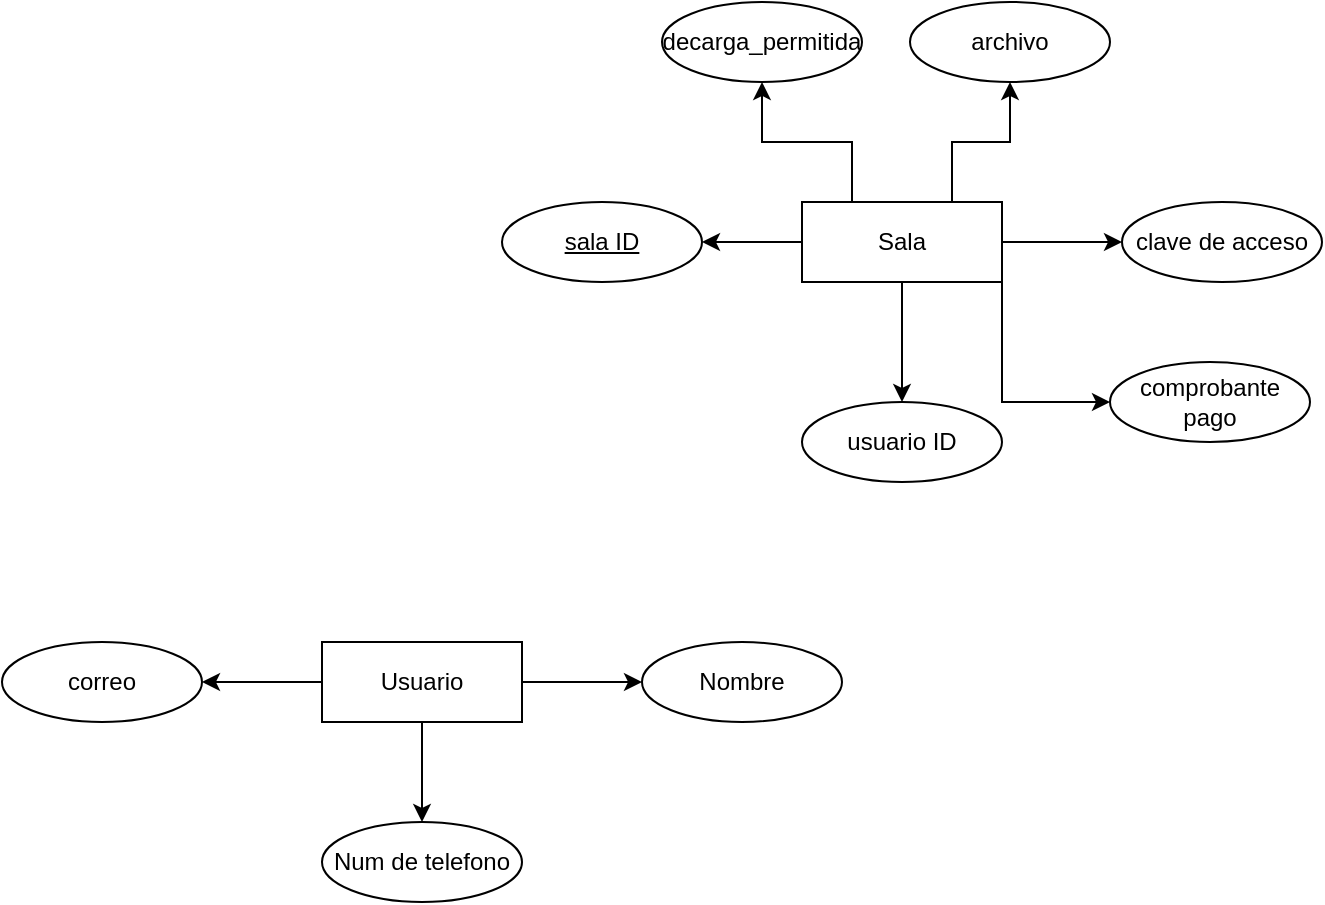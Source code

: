 <mxfile version="21.6.8" type="github">
  <diagram name="Página-1" id="bhvhz-DQcpxt4AfP02av">
    <mxGraphModel dx="1699" dy="447" grid="1" gridSize="10" guides="1" tooltips="1" connect="1" arrows="1" fold="1" page="1" pageScale="1" pageWidth="827" pageHeight="1169" math="0" shadow="0">
      <root>
        <mxCell id="0" />
        <mxCell id="1" parent="0" />
        <mxCell id="-wgwqUzrmiWu70D6c5Yp-5" style="edgeStyle=orthogonalEdgeStyle;rounded=0;orthogonalLoop=1;jettySize=auto;html=1;exitX=0.25;exitY=0;exitDx=0;exitDy=0;" edge="1" parent="1" source="-wgwqUzrmiWu70D6c5Yp-3" target="-wgwqUzrmiWu70D6c5Yp-4">
          <mxGeometry relative="1" as="geometry" />
        </mxCell>
        <mxCell id="-wgwqUzrmiWu70D6c5Yp-9" style="edgeStyle=orthogonalEdgeStyle;rounded=0;orthogonalLoop=1;jettySize=auto;html=1;entryX=0.5;entryY=1;entryDx=0;entryDy=0;exitX=0.75;exitY=0;exitDx=0;exitDy=0;" edge="1" parent="1" source="-wgwqUzrmiWu70D6c5Yp-3" target="-wgwqUzrmiWu70D6c5Yp-8">
          <mxGeometry relative="1" as="geometry" />
        </mxCell>
        <mxCell id="-wgwqUzrmiWu70D6c5Yp-11" style="edgeStyle=orthogonalEdgeStyle;rounded=0;orthogonalLoop=1;jettySize=auto;html=1;entryX=1;entryY=0.5;entryDx=0;entryDy=0;" edge="1" parent="1" source="-wgwqUzrmiWu70D6c5Yp-3" target="-wgwqUzrmiWu70D6c5Yp-10">
          <mxGeometry relative="1" as="geometry" />
        </mxCell>
        <mxCell id="-wgwqUzrmiWu70D6c5Yp-13" style="edgeStyle=orthogonalEdgeStyle;rounded=0;orthogonalLoop=1;jettySize=auto;html=1;" edge="1" parent="1" source="-wgwqUzrmiWu70D6c5Yp-3" target="-wgwqUzrmiWu70D6c5Yp-12">
          <mxGeometry relative="1" as="geometry" />
        </mxCell>
        <mxCell id="-wgwqUzrmiWu70D6c5Yp-22" style="edgeStyle=orthogonalEdgeStyle;rounded=0;orthogonalLoop=1;jettySize=auto;html=1;" edge="1" parent="1" source="-wgwqUzrmiWu70D6c5Yp-3" target="-wgwqUzrmiWu70D6c5Yp-21">
          <mxGeometry relative="1" as="geometry" />
        </mxCell>
        <mxCell id="-wgwqUzrmiWu70D6c5Yp-24" style="edgeStyle=orthogonalEdgeStyle;rounded=0;orthogonalLoop=1;jettySize=auto;html=1;entryX=0;entryY=0.5;entryDx=0;entryDy=0;exitX=1;exitY=1;exitDx=0;exitDy=0;" edge="1" parent="1" source="-wgwqUzrmiWu70D6c5Yp-3" target="-wgwqUzrmiWu70D6c5Yp-23">
          <mxGeometry relative="1" as="geometry" />
        </mxCell>
        <mxCell id="-wgwqUzrmiWu70D6c5Yp-3" value="Sala" style="whiteSpace=wrap;html=1;align=center;" vertex="1" parent="1">
          <mxGeometry x="360" y="220" width="100" height="40" as="geometry" />
        </mxCell>
        <mxCell id="-wgwqUzrmiWu70D6c5Yp-4" value="decarga_permitida" style="ellipse;whiteSpace=wrap;html=1;align=center;" vertex="1" parent="1">
          <mxGeometry x="290" y="120" width="100" height="40" as="geometry" />
        </mxCell>
        <mxCell id="-wgwqUzrmiWu70D6c5Yp-8" value="archivo" style="ellipse;whiteSpace=wrap;html=1;align=center;" vertex="1" parent="1">
          <mxGeometry x="414" y="120" width="100" height="40" as="geometry" />
        </mxCell>
        <mxCell id="-wgwqUzrmiWu70D6c5Yp-10" value="sala ID" style="ellipse;whiteSpace=wrap;html=1;align=center;fontStyle=4;" vertex="1" parent="1">
          <mxGeometry x="210" y="220" width="100" height="40" as="geometry" />
        </mxCell>
        <mxCell id="-wgwqUzrmiWu70D6c5Yp-12" value="clave de acceso" style="ellipse;whiteSpace=wrap;html=1;align=center;" vertex="1" parent="1">
          <mxGeometry x="520" y="220" width="100" height="40" as="geometry" />
        </mxCell>
        <mxCell id="-wgwqUzrmiWu70D6c5Yp-16" style="edgeStyle=orthogonalEdgeStyle;rounded=0;orthogonalLoop=1;jettySize=auto;html=1;" edge="1" parent="1" source="-wgwqUzrmiWu70D6c5Yp-14" target="-wgwqUzrmiWu70D6c5Yp-15">
          <mxGeometry relative="1" as="geometry" />
        </mxCell>
        <mxCell id="-wgwqUzrmiWu70D6c5Yp-18" style="edgeStyle=orthogonalEdgeStyle;rounded=0;orthogonalLoop=1;jettySize=auto;html=1;" edge="1" parent="1" source="-wgwqUzrmiWu70D6c5Yp-14" target="-wgwqUzrmiWu70D6c5Yp-17">
          <mxGeometry relative="1" as="geometry" />
        </mxCell>
        <mxCell id="-wgwqUzrmiWu70D6c5Yp-20" style="edgeStyle=orthogonalEdgeStyle;rounded=0;orthogonalLoop=1;jettySize=auto;html=1;entryX=1;entryY=0.5;entryDx=0;entryDy=0;" edge="1" parent="1" source="-wgwqUzrmiWu70D6c5Yp-14" target="-wgwqUzrmiWu70D6c5Yp-19">
          <mxGeometry relative="1" as="geometry" />
        </mxCell>
        <mxCell id="-wgwqUzrmiWu70D6c5Yp-14" value="Usuario" style="whiteSpace=wrap;html=1;align=center;" vertex="1" parent="1">
          <mxGeometry x="120" y="440" width="100" height="40" as="geometry" />
        </mxCell>
        <mxCell id="-wgwqUzrmiWu70D6c5Yp-15" value="Nombre" style="ellipse;whiteSpace=wrap;html=1;align=center;" vertex="1" parent="1">
          <mxGeometry x="280" y="440" width="100" height="40" as="geometry" />
        </mxCell>
        <mxCell id="-wgwqUzrmiWu70D6c5Yp-17" value="Num de telefono" style="ellipse;whiteSpace=wrap;html=1;align=center;" vertex="1" parent="1">
          <mxGeometry x="120" y="530" width="100" height="40" as="geometry" />
        </mxCell>
        <mxCell id="-wgwqUzrmiWu70D6c5Yp-19" value="correo" style="ellipse;whiteSpace=wrap;html=1;align=center;" vertex="1" parent="1">
          <mxGeometry x="-40" y="440" width="100" height="40" as="geometry" />
        </mxCell>
        <mxCell id="-wgwqUzrmiWu70D6c5Yp-21" value="usuario ID" style="ellipse;whiteSpace=wrap;html=1;align=center;" vertex="1" parent="1">
          <mxGeometry x="360" y="320" width="100" height="40" as="geometry" />
        </mxCell>
        <mxCell id="-wgwqUzrmiWu70D6c5Yp-23" value="comprobante pago" style="ellipse;whiteSpace=wrap;html=1;align=center;" vertex="1" parent="1">
          <mxGeometry x="514" y="300" width="100" height="40" as="geometry" />
        </mxCell>
      </root>
    </mxGraphModel>
  </diagram>
</mxfile>
